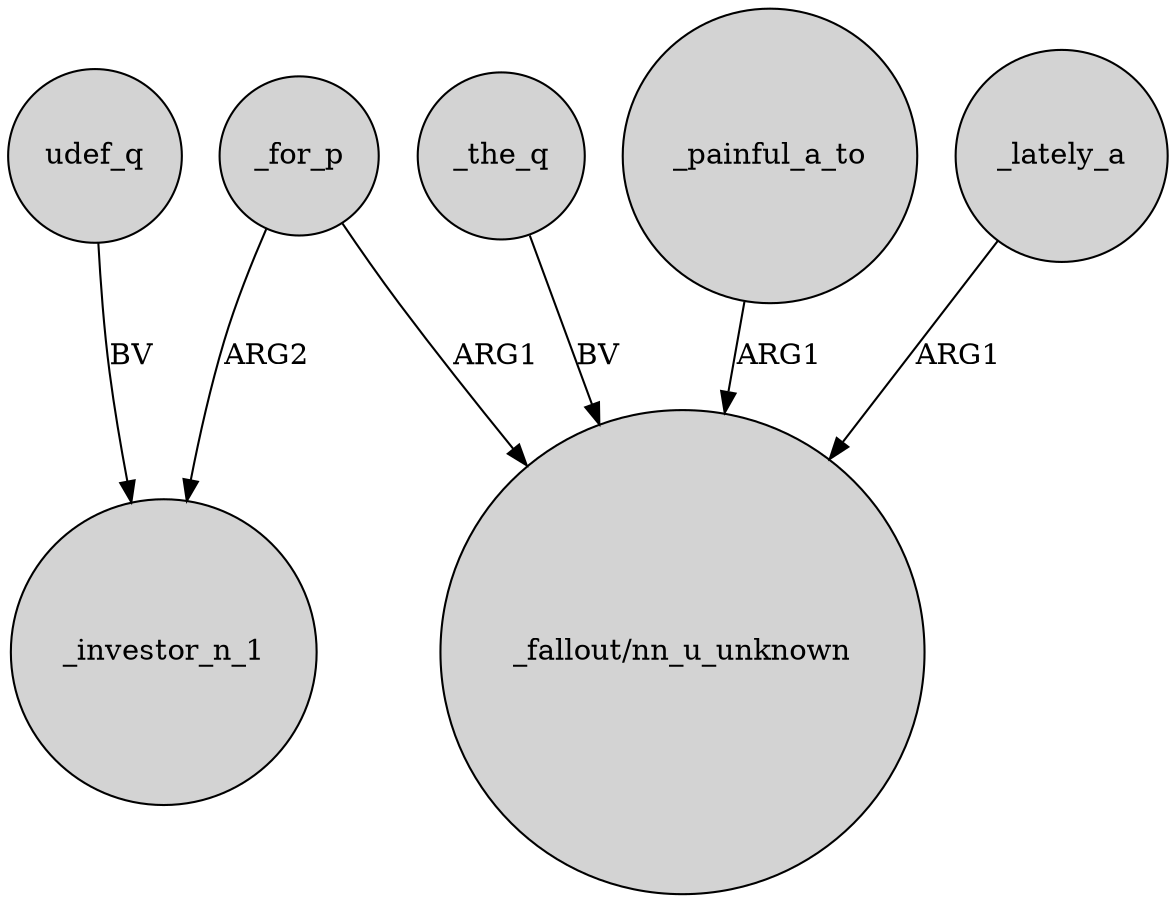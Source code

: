 digraph {
	node [shape=circle style=filled]
	_for_p -> _investor_n_1 [label=ARG2]
	udef_q -> _investor_n_1 [label=BV]
	_lately_a -> "_fallout/nn_u_unknown" [label=ARG1]
	_for_p -> "_fallout/nn_u_unknown" [label=ARG1]
	_the_q -> "_fallout/nn_u_unknown" [label=BV]
	_painful_a_to -> "_fallout/nn_u_unknown" [label=ARG1]
}
